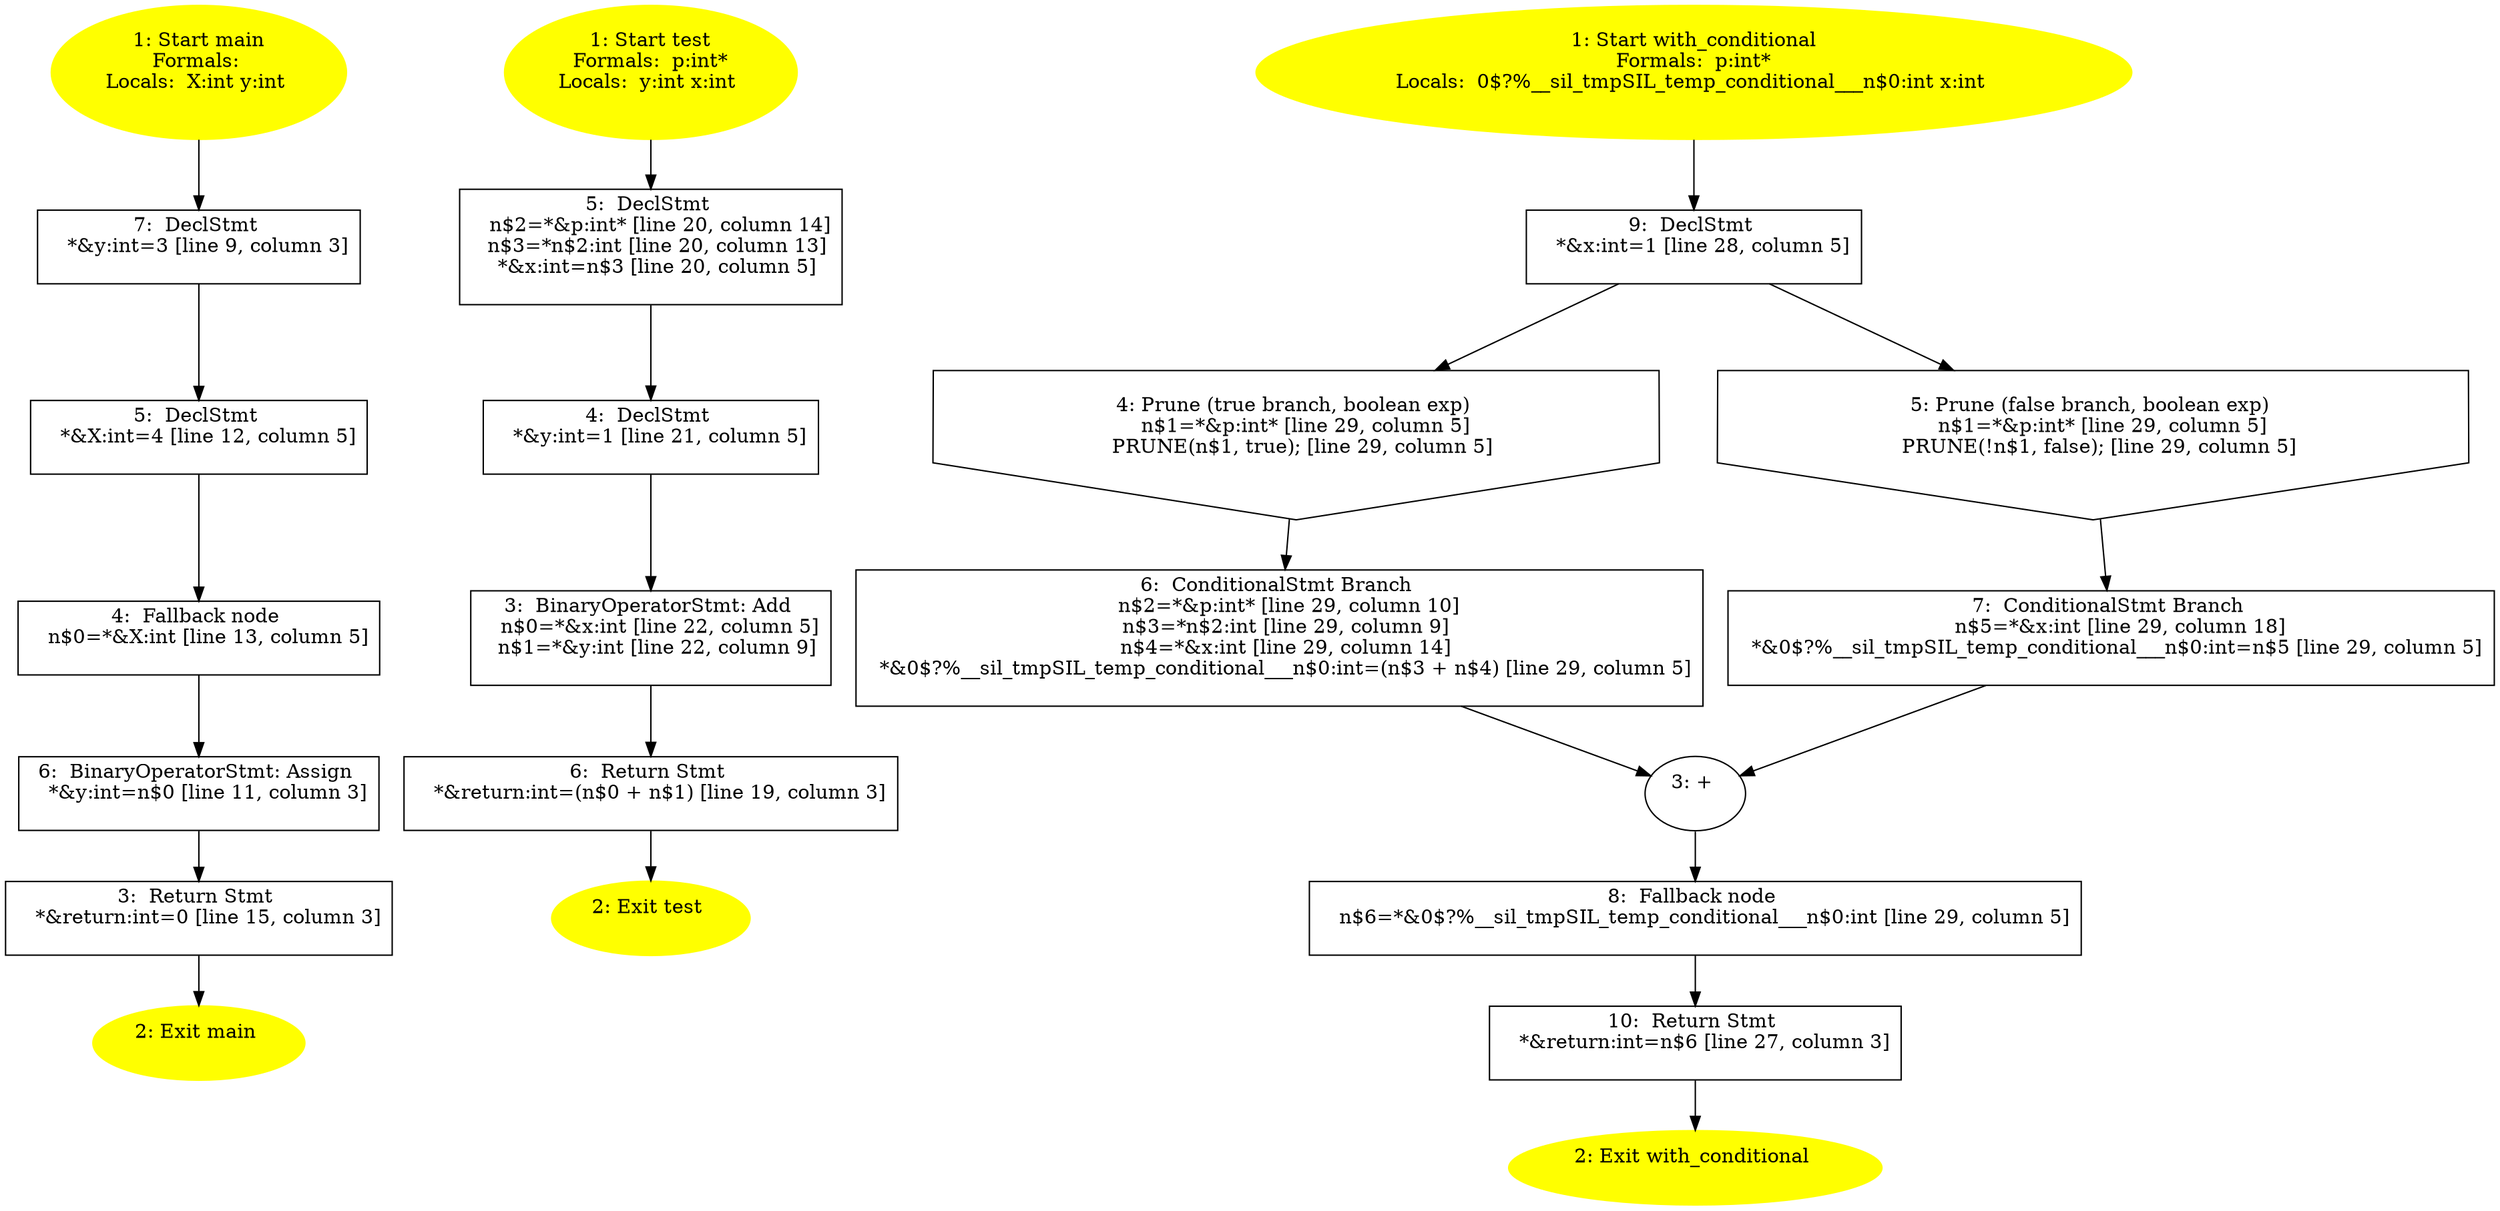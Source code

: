/* @generated */
digraph cfg {
"main.fad58de7366495db4650cfefac2fcd61_1" [label="1: Start main\nFormals: \nLocals:  X:int y:int \n  " color=yellow style=filled]
	

	 "main.fad58de7366495db4650cfefac2fcd61_1" -> "main.fad58de7366495db4650cfefac2fcd61_7" ;
"main.fad58de7366495db4650cfefac2fcd61_2" [label="2: Exit main \n  " color=yellow style=filled]
	

"main.fad58de7366495db4650cfefac2fcd61_3" [label="3:  Return Stmt \n   *&return:int=0 [line 15, column 3]\n " shape="box"]
	

	 "main.fad58de7366495db4650cfefac2fcd61_3" -> "main.fad58de7366495db4650cfefac2fcd61_2" ;
"main.fad58de7366495db4650cfefac2fcd61_4" [label="4:  Fallback node \n   n$0=*&X:int [line 13, column 5]\n " shape="box"]
	

	 "main.fad58de7366495db4650cfefac2fcd61_4" -> "main.fad58de7366495db4650cfefac2fcd61_6" ;
"main.fad58de7366495db4650cfefac2fcd61_5" [label="5:  DeclStmt \n   *&X:int=4 [line 12, column 5]\n " shape="box"]
	

	 "main.fad58de7366495db4650cfefac2fcd61_5" -> "main.fad58de7366495db4650cfefac2fcd61_4" ;
"main.fad58de7366495db4650cfefac2fcd61_6" [label="6:  BinaryOperatorStmt: Assign \n   *&y:int=n$0 [line 11, column 3]\n " shape="box"]
	

	 "main.fad58de7366495db4650cfefac2fcd61_6" -> "main.fad58de7366495db4650cfefac2fcd61_3" ;
"main.fad58de7366495db4650cfefac2fcd61_7" [label="7:  DeclStmt \n   *&y:int=3 [line 9, column 3]\n " shape="box"]
	

	 "main.fad58de7366495db4650cfefac2fcd61_7" -> "main.fad58de7366495db4650cfefac2fcd61_5" ;
"test.098f6bcd4621d373cade4e832627b4f6_1" [label="1: Start test\nFormals:  p:int*\nLocals:  y:int x:int \n  " color=yellow style=filled]
	

	 "test.098f6bcd4621d373cade4e832627b4f6_1" -> "test.098f6bcd4621d373cade4e832627b4f6_5" ;
"test.098f6bcd4621d373cade4e832627b4f6_2" [label="2: Exit test \n  " color=yellow style=filled]
	

"test.098f6bcd4621d373cade4e832627b4f6_3" [label="3:  BinaryOperatorStmt: Add \n   n$0=*&x:int [line 22, column 5]\n  n$1=*&y:int [line 22, column 9]\n " shape="box"]
	

	 "test.098f6bcd4621d373cade4e832627b4f6_3" -> "test.098f6bcd4621d373cade4e832627b4f6_6" ;
"test.098f6bcd4621d373cade4e832627b4f6_4" [label="4:  DeclStmt \n   *&y:int=1 [line 21, column 5]\n " shape="box"]
	

	 "test.098f6bcd4621d373cade4e832627b4f6_4" -> "test.098f6bcd4621d373cade4e832627b4f6_3" ;
"test.098f6bcd4621d373cade4e832627b4f6_5" [label="5:  DeclStmt \n   n$2=*&p:int* [line 20, column 14]\n  n$3=*n$2:int [line 20, column 13]\n  *&x:int=n$3 [line 20, column 5]\n " shape="box"]
	

	 "test.098f6bcd4621d373cade4e832627b4f6_5" -> "test.098f6bcd4621d373cade4e832627b4f6_4" ;
"test.098f6bcd4621d373cade4e832627b4f6_6" [label="6:  Return Stmt \n   *&return:int=(n$0 + n$1) [line 19, column 3]\n " shape="box"]
	

	 "test.098f6bcd4621d373cade4e832627b4f6_6" -> "test.098f6bcd4621d373cade4e832627b4f6_2" ;
"with_conditional.c7f3381cc5bd6cfe19bc60c013ae8f1c_1" [label="1: Start with_conditional\nFormals:  p:int*\nLocals:  0$?%__sil_tmpSIL_temp_conditional___n$0:int x:int \n  " color=yellow style=filled]
	

	 "with_conditional.c7f3381cc5bd6cfe19bc60c013ae8f1c_1" -> "with_conditional.c7f3381cc5bd6cfe19bc60c013ae8f1c_9" ;
"with_conditional.c7f3381cc5bd6cfe19bc60c013ae8f1c_2" [label="2: Exit with_conditional \n  " color=yellow style=filled]
	

"with_conditional.c7f3381cc5bd6cfe19bc60c013ae8f1c_3" [label="3: + \n  " ]
	

	 "with_conditional.c7f3381cc5bd6cfe19bc60c013ae8f1c_3" -> "with_conditional.c7f3381cc5bd6cfe19bc60c013ae8f1c_8" ;
"with_conditional.c7f3381cc5bd6cfe19bc60c013ae8f1c_4" [label="4: Prune (true branch, boolean exp) \n   n$1=*&p:int* [line 29, column 5]\n  PRUNE(n$1, true); [line 29, column 5]\n " shape="invhouse"]
	

	 "with_conditional.c7f3381cc5bd6cfe19bc60c013ae8f1c_4" -> "with_conditional.c7f3381cc5bd6cfe19bc60c013ae8f1c_6" ;
"with_conditional.c7f3381cc5bd6cfe19bc60c013ae8f1c_5" [label="5: Prune (false branch, boolean exp) \n   n$1=*&p:int* [line 29, column 5]\n  PRUNE(!n$1, false); [line 29, column 5]\n " shape="invhouse"]
	

	 "with_conditional.c7f3381cc5bd6cfe19bc60c013ae8f1c_5" -> "with_conditional.c7f3381cc5bd6cfe19bc60c013ae8f1c_7" ;
"with_conditional.c7f3381cc5bd6cfe19bc60c013ae8f1c_6" [label="6:  ConditionalStmt Branch \n   n$2=*&p:int* [line 29, column 10]\n  n$3=*n$2:int [line 29, column 9]\n  n$4=*&x:int [line 29, column 14]\n  *&0$?%__sil_tmpSIL_temp_conditional___n$0:int=(n$3 + n$4) [line 29, column 5]\n " shape="box"]
	

	 "with_conditional.c7f3381cc5bd6cfe19bc60c013ae8f1c_6" -> "with_conditional.c7f3381cc5bd6cfe19bc60c013ae8f1c_3" ;
"with_conditional.c7f3381cc5bd6cfe19bc60c013ae8f1c_7" [label="7:  ConditionalStmt Branch \n   n$5=*&x:int [line 29, column 18]\n  *&0$?%__sil_tmpSIL_temp_conditional___n$0:int=n$5 [line 29, column 5]\n " shape="box"]
	

	 "with_conditional.c7f3381cc5bd6cfe19bc60c013ae8f1c_7" -> "with_conditional.c7f3381cc5bd6cfe19bc60c013ae8f1c_3" ;
"with_conditional.c7f3381cc5bd6cfe19bc60c013ae8f1c_8" [label="8:  Fallback node \n   n$6=*&0$?%__sil_tmpSIL_temp_conditional___n$0:int [line 29, column 5]\n " shape="box"]
	

	 "with_conditional.c7f3381cc5bd6cfe19bc60c013ae8f1c_8" -> "with_conditional.c7f3381cc5bd6cfe19bc60c013ae8f1c_10" ;
"with_conditional.c7f3381cc5bd6cfe19bc60c013ae8f1c_9" [label="9:  DeclStmt \n   *&x:int=1 [line 28, column 5]\n " shape="box"]
	

	 "with_conditional.c7f3381cc5bd6cfe19bc60c013ae8f1c_9" -> "with_conditional.c7f3381cc5bd6cfe19bc60c013ae8f1c_4" ;
	 "with_conditional.c7f3381cc5bd6cfe19bc60c013ae8f1c_9" -> "with_conditional.c7f3381cc5bd6cfe19bc60c013ae8f1c_5" ;
"with_conditional.c7f3381cc5bd6cfe19bc60c013ae8f1c_10" [label="10:  Return Stmt \n   *&return:int=n$6 [line 27, column 3]\n " shape="box"]
	

	 "with_conditional.c7f3381cc5bd6cfe19bc60c013ae8f1c_10" -> "with_conditional.c7f3381cc5bd6cfe19bc60c013ae8f1c_2" ;
}
